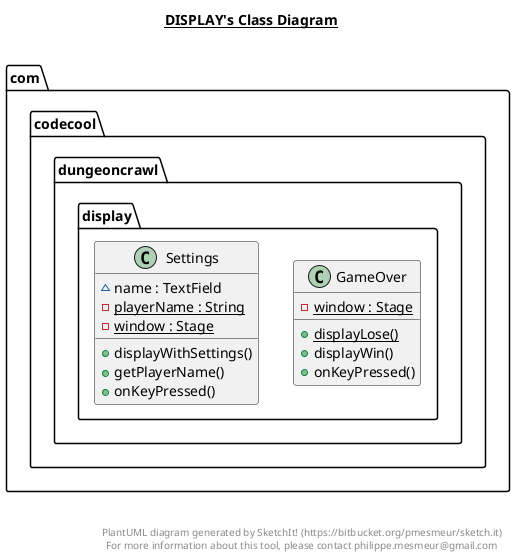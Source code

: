 @startuml

title __DISPLAY's Class Diagram__\n

  namespace com.codecool.dungeoncrawl {
    namespace display {
      class com.codecool.dungeoncrawl.display.GameOver {
          {static} - window : Stage
          {static} + displayLose()
          + displayWin()
          + onKeyPressed()
      }
    }
  }
  

  namespace com.codecool.dungeoncrawl {
    namespace display {
      class com.codecool.dungeoncrawl.display.Settings {
          ~ name : TextField
          {static} - playerName : String
          {static} - window : Stage
          + displayWithSettings()
          + getPlayerName()
          + onKeyPressed()
      }
    }
  }
  



right footer


PlantUML diagram generated by SketchIt! (https://bitbucket.org/pmesmeur/sketch.it)
For more information about this tool, please contact philippe.mesmeur@gmail.com
endfooter

@enduml
